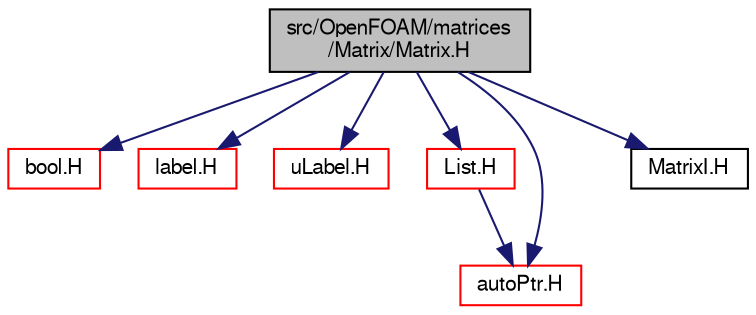 digraph "src/OpenFOAM/matrices/Matrix/Matrix.H"
{
  bgcolor="transparent";
  edge [fontname="FreeSans",fontsize="10",labelfontname="FreeSans",labelfontsize="10"];
  node [fontname="FreeSans",fontsize="10",shape=record];
  Node0 [label="src/OpenFOAM/matrices\l/Matrix/Matrix.H",height=0.2,width=0.4,color="black", fillcolor="grey75", style="filled", fontcolor="black"];
  Node0 -> Node1 [color="midnightblue",fontsize="10",style="solid",fontname="FreeSans"];
  Node1 [label="bool.H",height=0.2,width=0.4,color="red",URL="$a12143.html",tooltip="System bool. "];
  Node0 -> Node3 [color="midnightblue",fontsize="10",style="solid",fontname="FreeSans"];
  Node3 [label="label.H",height=0.2,width=0.4,color="red",URL="$a12371.html"];
  Node0 -> Node8 [color="midnightblue",fontsize="10",style="solid",fontname="FreeSans"];
  Node8 [label="uLabel.H",height=0.2,width=0.4,color="red",URL="$a12410.html"];
  Node0 -> Node9 [color="midnightblue",fontsize="10",style="solid",fontname="FreeSans"];
  Node9 [label="List.H",height=0.2,width=0.4,color="red",URL="$a08666.html"];
  Node9 -> Node42 [color="midnightblue",fontsize="10",style="solid",fontname="FreeSans"];
  Node42 [label="autoPtr.H",height=0.2,width=0.4,color="red",URL="$a11078.html"];
  Node0 -> Node42 [color="midnightblue",fontsize="10",style="solid",fontname="FreeSans"];
  Node0 -> Node48 [color="midnightblue",fontsize="10",style="solid",fontname="FreeSans"];
  Node48 [label="MatrixI.H",height=0.2,width=0.4,color="black",URL="$a11009.html"];
}
